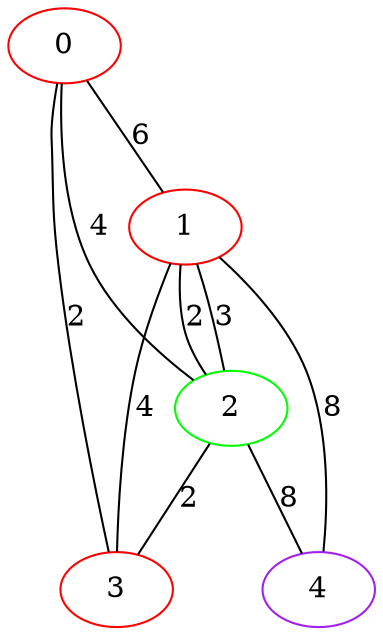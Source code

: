 graph "" {
0 [color=red, weight=1];
1 [color=red, weight=1];
2 [color=green, weight=2];
3 [color=red, weight=1];
4 [color=purple, weight=4];
0 -- 1  [key=0, label=6];
0 -- 2  [key=0, label=4];
0 -- 3  [key=0, label=2];
1 -- 2  [key=0, label=3];
1 -- 2  [key=1, label=2];
1 -- 3  [key=0, label=4];
1 -- 4  [key=0, label=8];
2 -- 3  [key=0, label=2];
2 -- 4  [key=0, label=8];
}
